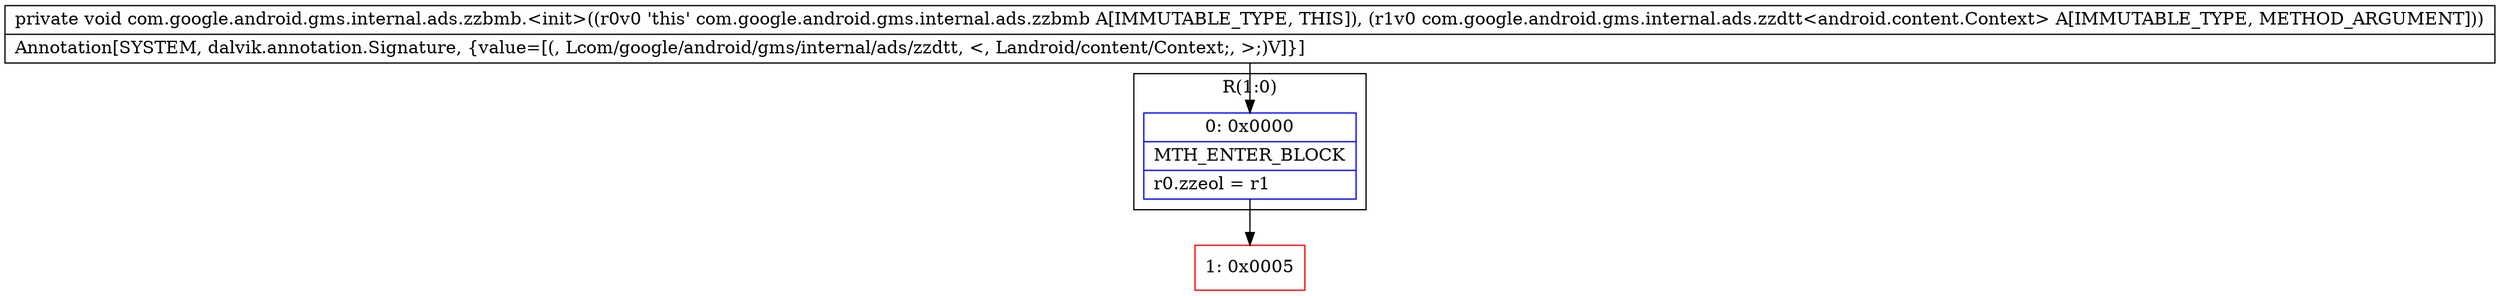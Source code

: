 digraph "CFG forcom.google.android.gms.internal.ads.zzbmb.\<init\>(Lcom\/google\/android\/gms\/internal\/ads\/zzdtt;)V" {
subgraph cluster_Region_415477301 {
label = "R(1:0)";
node [shape=record,color=blue];
Node_0 [shape=record,label="{0\:\ 0x0000|MTH_ENTER_BLOCK\l|r0.zzeol = r1\l}"];
}
Node_1 [shape=record,color=red,label="{1\:\ 0x0005}"];
MethodNode[shape=record,label="{private void com.google.android.gms.internal.ads.zzbmb.\<init\>((r0v0 'this' com.google.android.gms.internal.ads.zzbmb A[IMMUTABLE_TYPE, THIS]), (r1v0 com.google.android.gms.internal.ads.zzdtt\<android.content.Context\> A[IMMUTABLE_TYPE, METHOD_ARGUMENT]))  | Annotation[SYSTEM, dalvik.annotation.Signature, \{value=[(, Lcom\/google\/android\/gms\/internal\/ads\/zzdtt, \<, Landroid\/content\/Context;, \>;)V]\}]\l}"];
MethodNode -> Node_0;
Node_0 -> Node_1;
}

